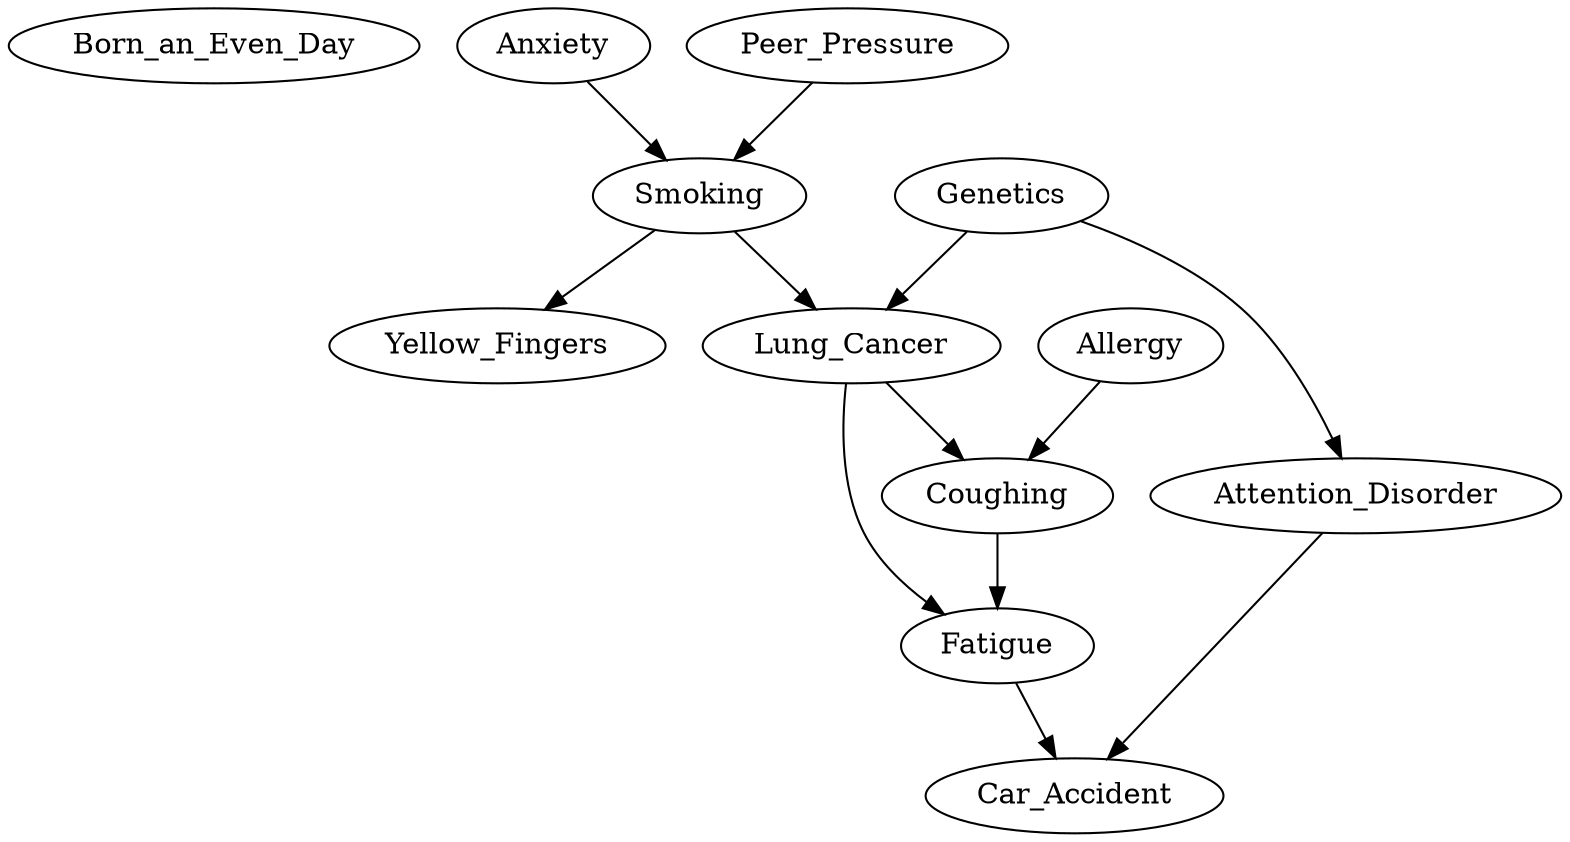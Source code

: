 digraph {
  Born_an_Even_Day;
  Anxiety, Peer_Pressure -> Smoking;
  Smoking -> Yellow_Fingers;
  Smoking, Genetics -> Lung_Cancer;
  Allergy, Lung_Cancer -> Coughing;
  Lung_Cancer, Coughing -> Fatigue;
  Genetics -> Attention_Disorder;
  Attention_Disorder, Fatigue -> Car_Accident;
}